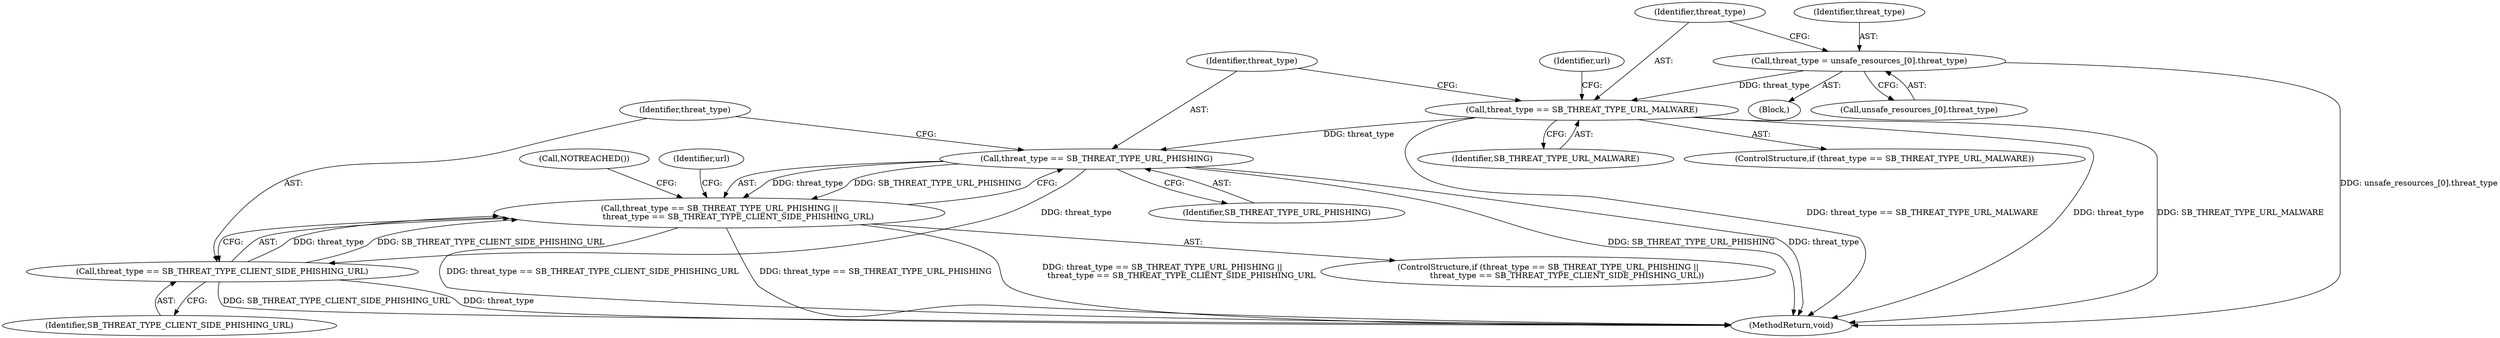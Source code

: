 digraph "0_Chrome_d443be6fdfe17ca4f3ff1843ded362ff0cd01096@array" {
"1000194" [label="(Call,threat_type = unsafe_resources_[0].threat_type)"];
"1000202" [label="(Call,threat_type == SB_THREAT_TYPE_URL_MALWARE)"];
"1000214" [label="(Call,threat_type == SB_THREAT_TYPE_URL_PHISHING)"];
"1000213" [label="(Call,threat_type == SB_THREAT_TYPE_URL_PHISHING ||\n               threat_type == SB_THREAT_TYPE_CLIENT_SIDE_PHISHING_URL)"];
"1000217" [label="(Call,threat_type == SB_THREAT_TYPE_CLIENT_SIDE_PHISHING_URL)"];
"1000201" [label="(ControlStructure,if (threat_type == SB_THREAT_TYPE_URL_MALWARE))"];
"1000207" [label="(Identifier,url)"];
"1000203" [label="(Identifier,threat_type)"];
"1000228" [label="(Call,NOTREACHED())"];
"1000219" [label="(Identifier,SB_THREAT_TYPE_CLIENT_SIDE_PHISHING_URL)"];
"1000414" [label="(MethodReturn,void)"];
"1000195" [label="(Identifier,threat_type)"];
"1000194" [label="(Call,threat_type = unsafe_resources_[0].threat_type)"];
"1000204" [label="(Identifier,SB_THREAT_TYPE_URL_MALWARE)"];
"1000216" [label="(Identifier,SB_THREAT_TYPE_URL_PHISHING)"];
"1000218" [label="(Identifier,threat_type)"];
"1000215" [label="(Identifier,threat_type)"];
"1000191" [label="(Block,)"];
"1000213" [label="(Call,threat_type == SB_THREAT_TYPE_URL_PHISHING ||\n               threat_type == SB_THREAT_TYPE_CLIENT_SIDE_PHISHING_URL)"];
"1000202" [label="(Call,threat_type == SB_THREAT_TYPE_URL_MALWARE)"];
"1000214" [label="(Call,threat_type == SB_THREAT_TYPE_URL_PHISHING)"];
"1000217" [label="(Call,threat_type == SB_THREAT_TYPE_CLIENT_SIDE_PHISHING_URL)"];
"1000196" [label="(Call,unsafe_resources_[0].threat_type)"];
"1000212" [label="(ControlStructure,if (threat_type == SB_THREAT_TYPE_URL_PHISHING ||\n               threat_type == SB_THREAT_TYPE_CLIENT_SIDE_PHISHING_URL))"];
"1000222" [label="(Identifier,url)"];
"1000194" -> "1000191"  [label="AST: "];
"1000194" -> "1000196"  [label="CFG: "];
"1000195" -> "1000194"  [label="AST: "];
"1000196" -> "1000194"  [label="AST: "];
"1000203" -> "1000194"  [label="CFG: "];
"1000194" -> "1000414"  [label="DDG: unsafe_resources_[0].threat_type"];
"1000194" -> "1000202"  [label="DDG: threat_type"];
"1000202" -> "1000201"  [label="AST: "];
"1000202" -> "1000204"  [label="CFG: "];
"1000203" -> "1000202"  [label="AST: "];
"1000204" -> "1000202"  [label="AST: "];
"1000207" -> "1000202"  [label="CFG: "];
"1000215" -> "1000202"  [label="CFG: "];
"1000202" -> "1000414"  [label="DDG: threat_type"];
"1000202" -> "1000414"  [label="DDG: SB_THREAT_TYPE_URL_MALWARE"];
"1000202" -> "1000414"  [label="DDG: threat_type == SB_THREAT_TYPE_URL_MALWARE"];
"1000202" -> "1000214"  [label="DDG: threat_type"];
"1000214" -> "1000213"  [label="AST: "];
"1000214" -> "1000216"  [label="CFG: "];
"1000215" -> "1000214"  [label="AST: "];
"1000216" -> "1000214"  [label="AST: "];
"1000218" -> "1000214"  [label="CFG: "];
"1000213" -> "1000214"  [label="CFG: "];
"1000214" -> "1000414"  [label="DDG: SB_THREAT_TYPE_URL_PHISHING"];
"1000214" -> "1000414"  [label="DDG: threat_type"];
"1000214" -> "1000213"  [label="DDG: threat_type"];
"1000214" -> "1000213"  [label="DDG: SB_THREAT_TYPE_URL_PHISHING"];
"1000214" -> "1000217"  [label="DDG: threat_type"];
"1000213" -> "1000212"  [label="AST: "];
"1000213" -> "1000217"  [label="CFG: "];
"1000217" -> "1000213"  [label="AST: "];
"1000222" -> "1000213"  [label="CFG: "];
"1000228" -> "1000213"  [label="CFG: "];
"1000213" -> "1000414"  [label="DDG: threat_type == SB_THREAT_TYPE_CLIENT_SIDE_PHISHING_URL"];
"1000213" -> "1000414"  [label="DDG: threat_type == SB_THREAT_TYPE_URL_PHISHING"];
"1000213" -> "1000414"  [label="DDG: threat_type == SB_THREAT_TYPE_URL_PHISHING ||\n               threat_type == SB_THREAT_TYPE_CLIENT_SIDE_PHISHING_URL"];
"1000217" -> "1000213"  [label="DDG: threat_type"];
"1000217" -> "1000213"  [label="DDG: SB_THREAT_TYPE_CLIENT_SIDE_PHISHING_URL"];
"1000217" -> "1000219"  [label="CFG: "];
"1000218" -> "1000217"  [label="AST: "];
"1000219" -> "1000217"  [label="AST: "];
"1000217" -> "1000414"  [label="DDG: SB_THREAT_TYPE_CLIENT_SIDE_PHISHING_URL"];
"1000217" -> "1000414"  [label="DDG: threat_type"];
}
